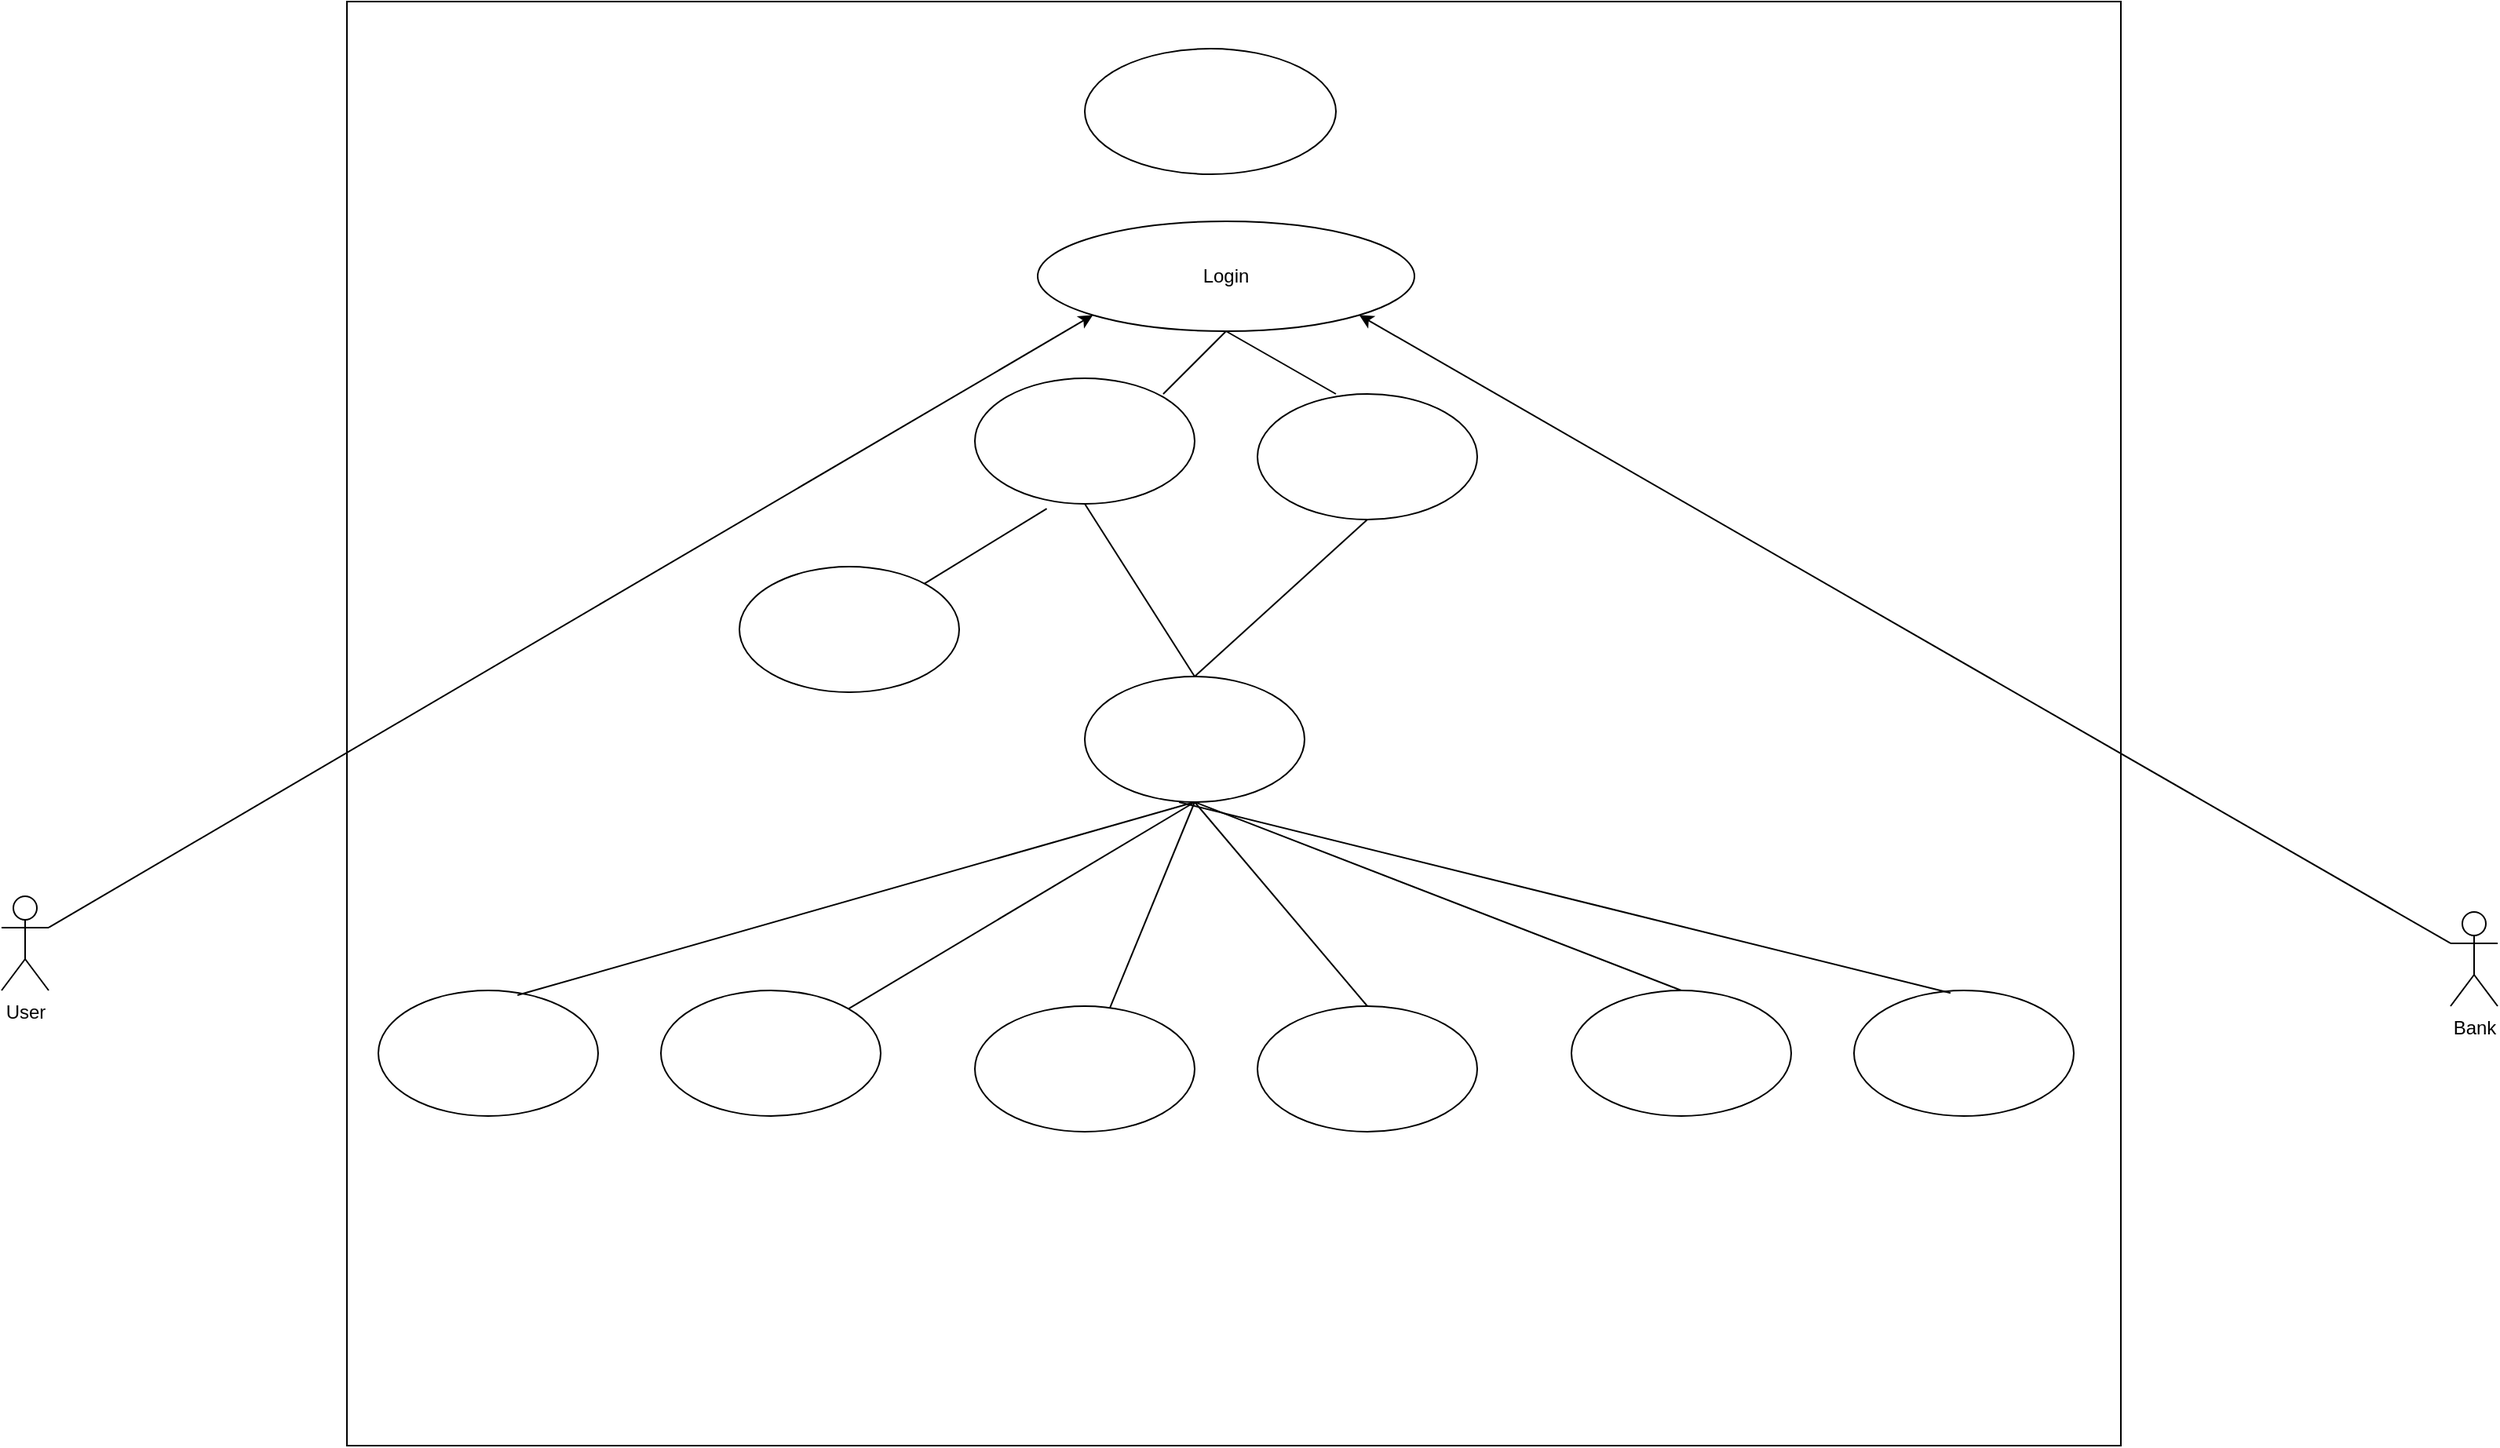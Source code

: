 <mxfile version="19.0.3" type="device"><diagram id="ic96efY_6ofnoO7mY_rY" name="Page-1"><mxGraphModel dx="1573" dy="1483" grid="1" gridSize="10" guides="1" tooltips="1" connect="1" arrows="1" fold="1" page="1" pageScale="1" pageWidth="850" pageHeight="1100" math="0" shadow="0"><root><mxCell id="0"/><mxCell id="1" parent="0"/><mxCell id="MA3Vf1ataCJo5J5oRkrR-58" value="" style="rounded=0;whiteSpace=wrap;html=1;" vertex="1" parent="1"><mxGeometry x="150" y="-200" width="1130" height="920" as="geometry"/></mxCell><mxCell id="MA3Vf1ataCJo5J5oRkrR-4" value="User" style="shape=umlActor;verticalLabelPosition=bottom;verticalAlign=top;html=1;outlineConnect=0;" vertex="1" parent="1"><mxGeometry x="-70" y="370" width="30" height="60" as="geometry"/></mxCell><mxCell id="MA3Vf1ataCJo5J5oRkrR-5" value="Login" style="ellipse;whiteSpace=wrap;html=1;" vertex="1" parent="1"><mxGeometry x="590" y="-60" width="240" height="70" as="geometry"/></mxCell><mxCell id="MA3Vf1ataCJo5J5oRkrR-6" value="" style="ellipse;whiteSpace=wrap;html=1;" vertex="1" parent="1"><mxGeometry x="550" y="40" width="140" height="80" as="geometry"/></mxCell><mxCell id="MA3Vf1ataCJo5J5oRkrR-8" value="" style="ellipse;whiteSpace=wrap;html=1;" vertex="1" parent="1"><mxGeometry x="400" y="160" width="140" height="80" as="geometry"/></mxCell><mxCell id="MA3Vf1ataCJo5J5oRkrR-9" value="" style="ellipse;whiteSpace=wrap;html=1;" vertex="1" parent="1"><mxGeometry x="730" y="50" width="140" height="80" as="geometry"/></mxCell><mxCell id="MA3Vf1ataCJo5J5oRkrR-10" value="" style="ellipse;whiteSpace=wrap;html=1;" vertex="1" parent="1"><mxGeometry x="620" y="230" width="140" height="80" as="geometry"/></mxCell><mxCell id="MA3Vf1ataCJo5J5oRkrR-11" value="" style="ellipse;whiteSpace=wrap;html=1;" vertex="1" parent="1"><mxGeometry x="1110" y="430" width="140" height="80" as="geometry"/></mxCell><mxCell id="MA3Vf1ataCJo5J5oRkrR-12" value="" style="ellipse;whiteSpace=wrap;html=1;" vertex="1" parent="1"><mxGeometry x="930" y="430" width="140" height="80" as="geometry"/></mxCell><mxCell id="MA3Vf1ataCJo5J5oRkrR-13" value="" style="ellipse;whiteSpace=wrap;html=1;" vertex="1" parent="1"><mxGeometry x="170" y="430" width="140" height="80" as="geometry"/></mxCell><mxCell id="MA3Vf1ataCJo5J5oRkrR-14" value="" style="ellipse;whiteSpace=wrap;html=1;" vertex="1" parent="1"><mxGeometry x="730" y="440" width="140" height="80" as="geometry"/></mxCell><mxCell id="MA3Vf1ataCJo5J5oRkrR-15" value="" style="ellipse;whiteSpace=wrap;html=1;" vertex="1" parent="1"><mxGeometry x="350" y="430" width="140" height="80" as="geometry"/></mxCell><mxCell id="MA3Vf1ataCJo5J5oRkrR-16" value="" style="ellipse;whiteSpace=wrap;html=1;" vertex="1" parent="1"><mxGeometry x="550" y="440" width="140" height="80" as="geometry"/></mxCell><mxCell id="MA3Vf1ataCJo5J5oRkrR-34" value="Bank" style="shape=umlActor;verticalLabelPosition=bottom;verticalAlign=top;html=1;outlineConnect=0;" vertex="1" parent="1"><mxGeometry x="1490" y="380" width="30" height="60" as="geometry"/></mxCell><mxCell id="MA3Vf1ataCJo5J5oRkrR-22" value="" style="endArrow=classic;html=1;rounded=0;entryX=0;entryY=1;entryDx=0;entryDy=0;exitX=1;exitY=0.333;exitDx=0;exitDy=0;exitPerimeter=0;" edge="1" parent="1" source="MA3Vf1ataCJo5J5oRkrR-4" target="MA3Vf1ataCJo5J5oRkrR-5"><mxGeometry width="50" height="50" relative="1" as="geometry"><mxPoint x="80" y="250" as="sourcePoint"/><mxPoint x="130" y="210" as="targetPoint"/></mxGeometry></mxCell><mxCell id="MA3Vf1ataCJo5J5oRkrR-43" value="" style="endArrow=none;html=1;rounded=0;exitX=0.633;exitY=0.038;exitDx=0;exitDy=0;exitPerimeter=0;" edge="1" parent="1" source="MA3Vf1ataCJo5J5oRkrR-13"><mxGeometry width="50" height="50" relative="1" as="geometry"><mxPoint x="640" y="360" as="sourcePoint"/><mxPoint x="690" y="310" as="targetPoint"/></mxGeometry></mxCell><mxCell id="MA3Vf1ataCJo5J5oRkrR-45" value="" style="endArrow=none;html=1;rounded=0;exitX=1;exitY=0;exitDx=0;exitDy=0;entryX=0.5;entryY=1;entryDx=0;entryDy=0;" edge="1" parent="1" source="MA3Vf1ataCJo5J5oRkrR-15" target="MA3Vf1ataCJo5J5oRkrR-10"><mxGeometry width="50" height="50" relative="1" as="geometry"><mxPoint x="268.62" y="443.04" as="sourcePoint"/><mxPoint x="700" y="320" as="targetPoint"/></mxGeometry></mxCell><mxCell id="MA3Vf1ataCJo5J5oRkrR-46" value="" style="endArrow=none;html=1;rounded=0;entryX=0.5;entryY=1;entryDx=0;entryDy=0;" edge="1" parent="1" source="MA3Vf1ataCJo5J5oRkrR-16" target="MA3Vf1ataCJo5J5oRkrR-10"><mxGeometry width="50" height="50" relative="1" as="geometry"><mxPoint x="479.497" y="451.716" as="sourcePoint"/><mxPoint x="700" y="320" as="targetPoint"/></mxGeometry></mxCell><mxCell id="MA3Vf1ataCJo5J5oRkrR-47" value="" style="endArrow=none;html=1;rounded=0;exitX=0.5;exitY=0;exitDx=0;exitDy=0;entryX=0.5;entryY=1;entryDx=0;entryDy=0;" edge="1" parent="1" source="MA3Vf1ataCJo5J5oRkrR-14" target="MA3Vf1ataCJo5J5oRkrR-10"><mxGeometry width="50" height="50" relative="1" as="geometry"><mxPoint x="646.033" y="451.063" as="sourcePoint"/><mxPoint x="690" y="320" as="targetPoint"/></mxGeometry></mxCell><mxCell id="MA3Vf1ataCJo5J5oRkrR-48" value="" style="endArrow=none;html=1;rounded=0;exitX=0.5;exitY=0;exitDx=0;exitDy=0;entryX=0.5;entryY=1;entryDx=0;entryDy=0;" edge="1" parent="1" source="MA3Vf1ataCJo5J5oRkrR-12" target="MA3Vf1ataCJo5J5oRkrR-10"><mxGeometry width="50" height="50" relative="1" as="geometry"><mxPoint x="810" y="450" as="sourcePoint"/><mxPoint x="700" y="320" as="targetPoint"/></mxGeometry></mxCell><mxCell id="MA3Vf1ataCJo5J5oRkrR-49" value="" style="endArrow=none;html=1;rounded=0;exitX=0.439;exitY=0.02;exitDx=0;exitDy=0;exitPerimeter=0;" edge="1" parent="1" source="MA3Vf1ataCJo5J5oRkrR-11"><mxGeometry width="50" height="50" relative="1" as="geometry"><mxPoint x="1010" y="440" as="sourcePoint"/><mxPoint x="680" y="310" as="targetPoint"/></mxGeometry></mxCell><mxCell id="MA3Vf1ataCJo5J5oRkrR-50" value="" style="endArrow=none;html=1;rounded=0;entryX=0.5;entryY=1;entryDx=0;entryDy=0;exitX=0.857;exitY=0.125;exitDx=0;exitDy=0;exitPerimeter=0;" edge="1" parent="1" source="MA3Vf1ataCJo5J5oRkrR-6" target="MA3Vf1ataCJo5J5oRkrR-5"><mxGeometry width="50" height="50" relative="1" as="geometry"><mxPoint x="660" y="40" as="sourcePoint"/><mxPoint x="480" y="160" as="targetPoint"/></mxGeometry></mxCell><mxCell id="MA3Vf1ataCJo5J5oRkrR-51" value="" style="endArrow=none;html=1;rounded=0;exitX=0.357;exitY=0;exitDx=0;exitDy=0;exitPerimeter=0;" edge="1" parent="1" source="MA3Vf1ataCJo5J5oRkrR-9"><mxGeometry width="50" height="50" relative="1" as="geometry"><mxPoint x="780" y="40" as="sourcePoint"/><mxPoint x="710" y="10" as="targetPoint"/></mxGeometry></mxCell><mxCell id="MA3Vf1ataCJo5J5oRkrR-52" value="" style="endArrow=none;html=1;rounded=0;entryX=0.327;entryY=1.038;entryDx=0;entryDy=0;entryPerimeter=0;" edge="1" parent="1" source="MA3Vf1ataCJo5J5oRkrR-8" target="MA3Vf1ataCJo5J5oRkrR-6"><mxGeometry width="50" height="50" relative="1" as="geometry"><mxPoint x="679.98" y="60" as="sourcePoint"/><mxPoint x="720" y="20" as="targetPoint"/></mxGeometry></mxCell><mxCell id="MA3Vf1ataCJo5J5oRkrR-53" value="" style="endArrow=none;html=1;rounded=0;entryX=0.5;entryY=1;entryDx=0;entryDy=0;exitX=0.5;exitY=0;exitDx=0;exitDy=0;" edge="1" parent="1" source="MA3Vf1ataCJo5J5oRkrR-10" target="MA3Vf1ataCJo5J5oRkrR-6"><mxGeometry width="50" height="50" relative="1" as="geometry"><mxPoint x="430" y="210" as="sourcePoint"/><mxPoint x="480" y="160" as="targetPoint"/></mxGeometry></mxCell><mxCell id="MA3Vf1ataCJo5J5oRkrR-54" value="" style="endArrow=none;html=1;rounded=0;entryX=0.5;entryY=1;entryDx=0;entryDy=0;" edge="1" parent="1" target="MA3Vf1ataCJo5J5oRkrR-9"><mxGeometry width="50" height="50" relative="1" as="geometry"><mxPoint x="690" y="230" as="sourcePoint"/><mxPoint x="630" y="130" as="targetPoint"/></mxGeometry></mxCell><mxCell id="MA3Vf1ataCJo5J5oRkrR-55" value="" style="endArrow=classic;html=1;rounded=0;entryX=1;entryY=1;entryDx=0;entryDy=0;exitX=0;exitY=0.333;exitDx=0;exitDy=0;exitPerimeter=0;" edge="1" parent="1" source="MA3Vf1ataCJo5J5oRkrR-34" target="MA3Vf1ataCJo5J5oRkrR-5"><mxGeometry width="50" height="50" relative="1" as="geometry"><mxPoint x="820" y="300" as="sourcePoint"/><mxPoint x="634.277" y="9.492" as="targetPoint"/></mxGeometry></mxCell><mxCell id="MA3Vf1ataCJo5J5oRkrR-59" value="" style="ellipse;whiteSpace=wrap;html=1;" vertex="1" parent="1"><mxGeometry x="620" y="-170" width="160" height="80" as="geometry"/></mxCell></root></mxGraphModel></diagram></mxfile>